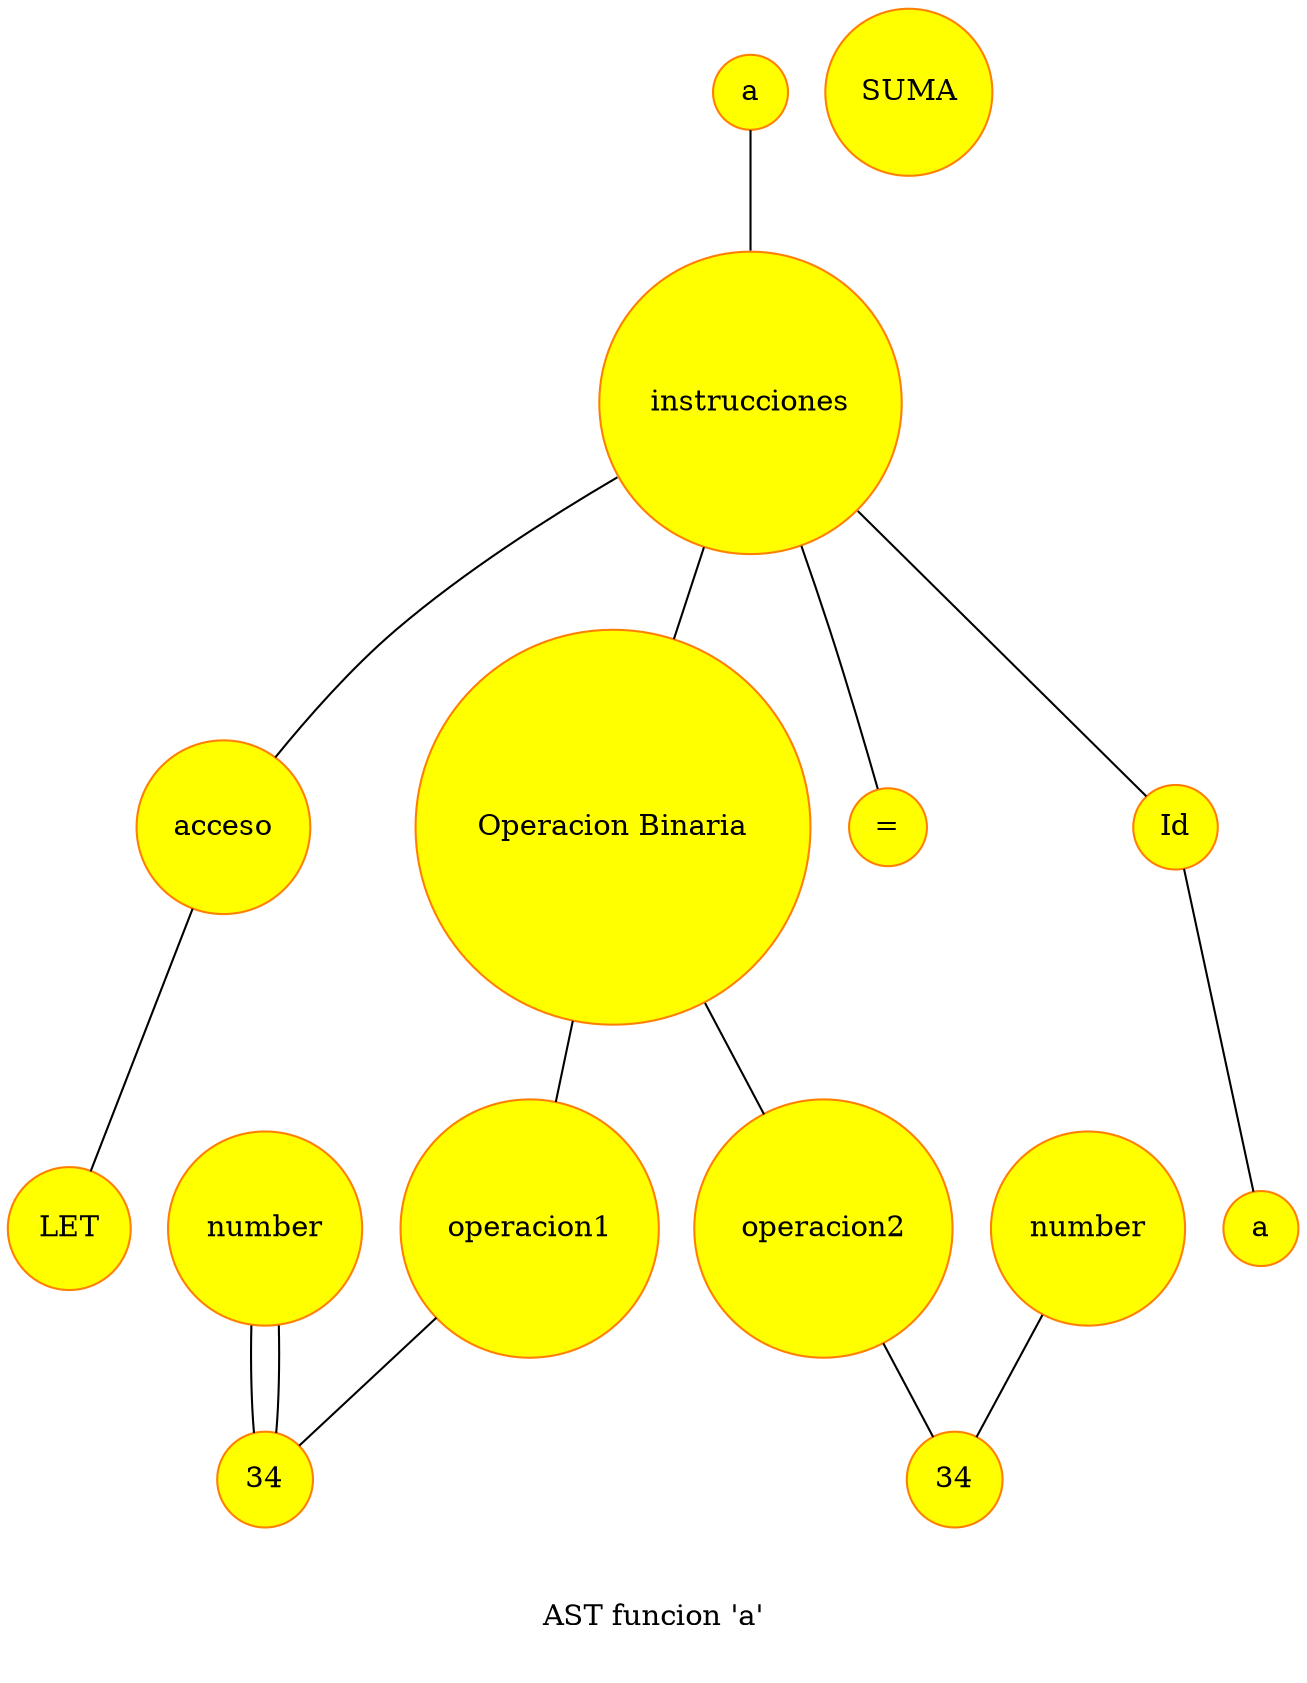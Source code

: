 digraph G
{
node[shape = circle]
    node[style = filled]
    node[fillcolor = "#FFFF00"]
    node[color = "#FF7F00"]
    edge[color = "#000000",arrowhead=none]
node1[label="Declaracion"]
node2[label="acceso"]
node3[label="Id"]
node4[label="LET"]
node5[label="a"]
node6[label="="]
node7[label="Operacion Binaria"]
node8[label="operacion1"]
node9[label="operacion2"]
node10[label="SUMA"]
node11[label="number"]
node12[label="34"]
node11->node12
node11[label="number"]
node12[label="34"]
node11->node12
node13[label="number"]
node14[label="34"]
node13->node14
node7->node8
node8->node12
node7->node9
node9->node14
node1->node2
node2->node4
node1->node3
node3->node5
node1->node6
node1->node7
node0[label="a"]
node1[label="instrucciones"]
node0->node1

 label="\n\nAST funcion 'a'\n\n"}